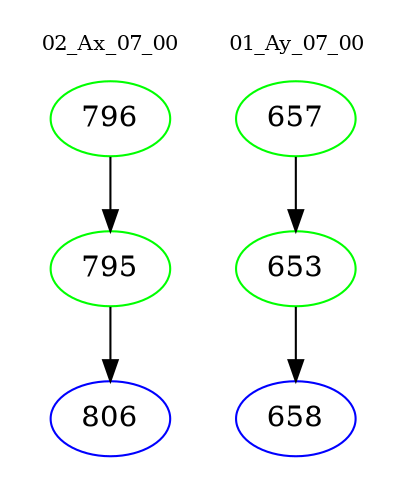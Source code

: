 digraph{
subgraph cluster_0 {
color = white
label = "02_Ax_07_00";
fontsize=10;
T0_796 [label="796", color="green"]
T0_796 -> T0_795 [color="black"]
T0_795 [label="795", color="green"]
T0_795 -> T0_806 [color="black"]
T0_806 [label="806", color="blue"]
}
subgraph cluster_1 {
color = white
label = "01_Ay_07_00";
fontsize=10;
T1_657 [label="657", color="green"]
T1_657 -> T1_653 [color="black"]
T1_653 [label="653", color="green"]
T1_653 -> T1_658 [color="black"]
T1_658 [label="658", color="blue"]
}
}
